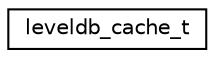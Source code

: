 digraph "Graphical Class Hierarchy"
{
  edge [fontname="Helvetica",fontsize="10",labelfontname="Helvetica",labelfontsize="10"];
  node [fontname="Helvetica",fontsize="10",shape=record];
  rankdir="LR";
  Node1 [label="leveldb_cache_t",height=0.2,width=0.4,color="black", fillcolor="white", style="filled",URL="$structleveldb__cache__t.html"];
}
